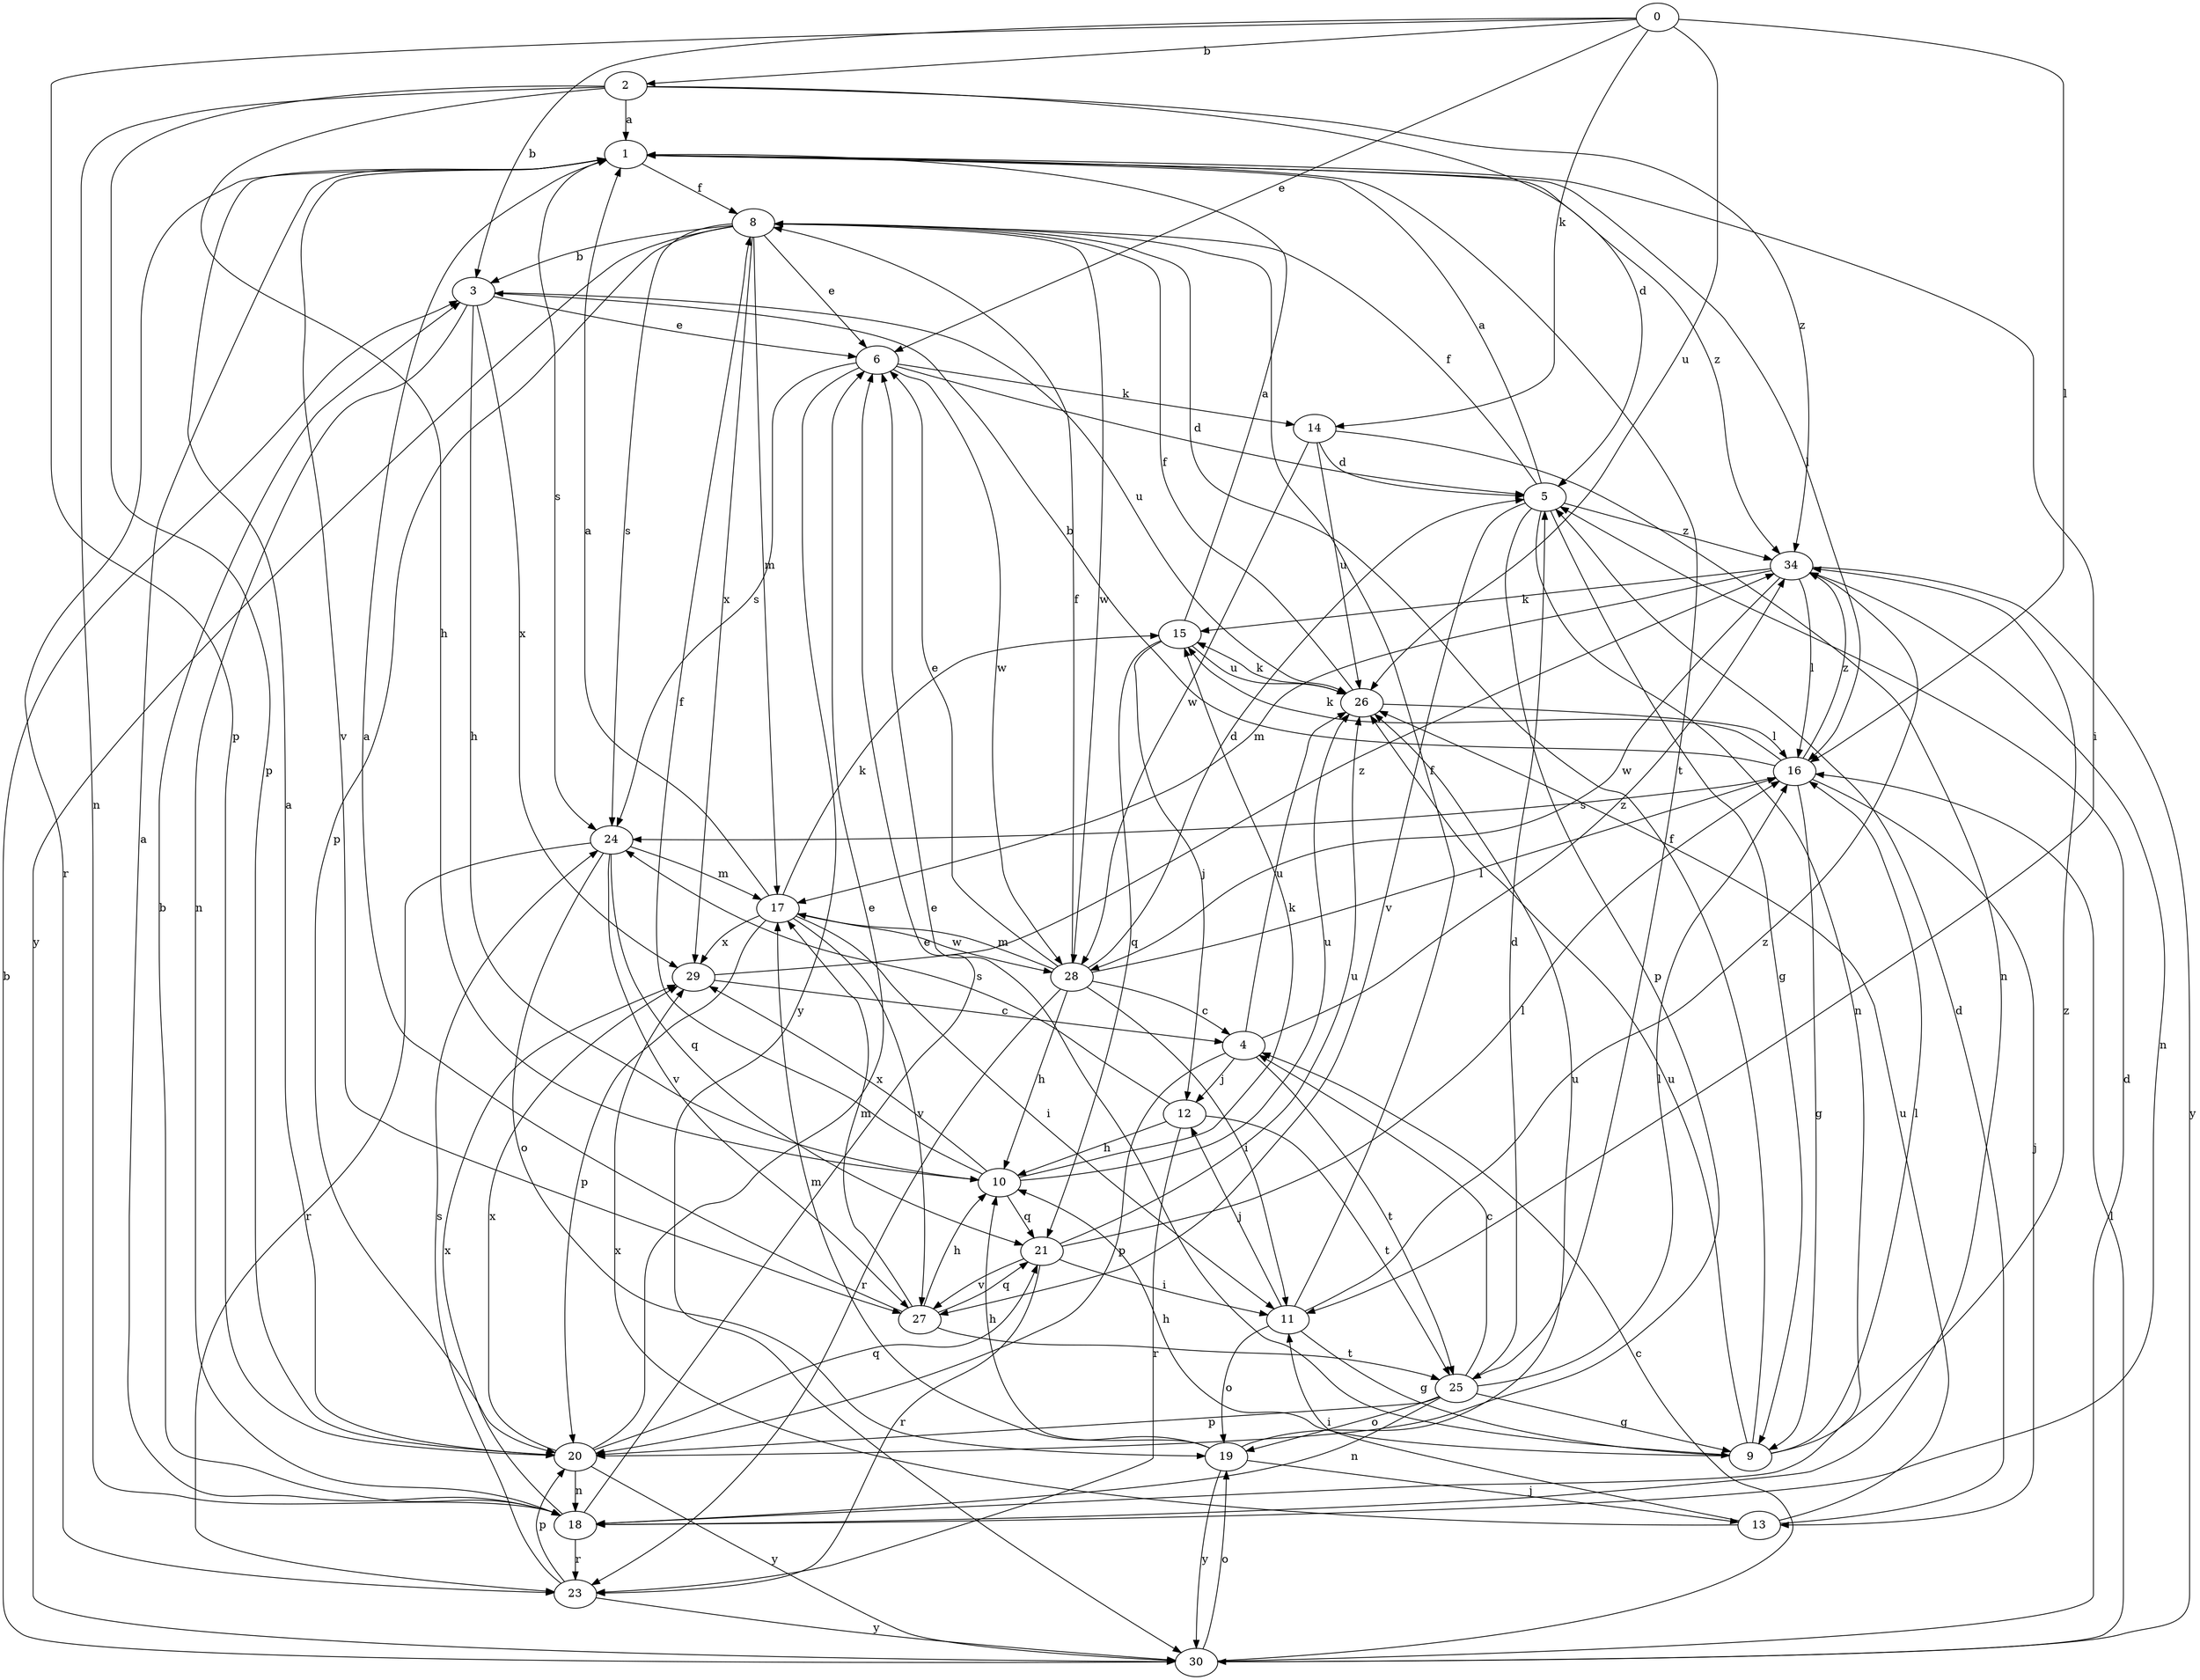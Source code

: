 strict digraph  {
0;
1;
2;
3;
4;
5;
6;
8;
9;
10;
11;
12;
13;
14;
15;
16;
17;
18;
19;
20;
21;
23;
24;
25;
26;
27;
28;
29;
30;
34;
0 -> 2  [label=b];
0 -> 3  [label=b];
0 -> 6  [label=e];
0 -> 14  [label=k];
0 -> 16  [label=l];
0 -> 20  [label=p];
0 -> 26  [label=u];
1 -> 8  [label=f];
1 -> 11  [label=i];
1 -> 16  [label=l];
1 -> 23  [label=r];
1 -> 24  [label=s];
1 -> 25  [label=t];
1 -> 27  [label=v];
1 -> 34  [label=z];
2 -> 1  [label=a];
2 -> 5  [label=d];
2 -> 10  [label=h];
2 -> 18  [label=n];
2 -> 20  [label=p];
2 -> 34  [label=z];
3 -> 6  [label=e];
3 -> 10  [label=h];
3 -> 18  [label=n];
3 -> 26  [label=u];
3 -> 29  [label=x];
4 -> 12  [label=j];
4 -> 20  [label=p];
4 -> 25  [label=t];
4 -> 26  [label=u];
4 -> 34  [label=z];
5 -> 1  [label=a];
5 -> 8  [label=f];
5 -> 9  [label=g];
5 -> 18  [label=n];
5 -> 20  [label=p];
5 -> 27  [label=v];
5 -> 34  [label=z];
6 -> 5  [label=d];
6 -> 14  [label=k];
6 -> 24  [label=s];
6 -> 28  [label=w];
6 -> 30  [label=y];
8 -> 3  [label=b];
8 -> 6  [label=e];
8 -> 17  [label=m];
8 -> 20  [label=p];
8 -> 24  [label=s];
8 -> 28  [label=w];
8 -> 29  [label=x];
8 -> 30  [label=y];
9 -> 6  [label=e];
9 -> 8  [label=f];
9 -> 10  [label=h];
9 -> 16  [label=l];
9 -> 26  [label=u];
9 -> 34  [label=z];
10 -> 8  [label=f];
10 -> 15  [label=k];
10 -> 21  [label=q];
10 -> 26  [label=u];
10 -> 29  [label=x];
11 -> 8  [label=f];
11 -> 9  [label=g];
11 -> 12  [label=j];
11 -> 19  [label=o];
11 -> 34  [label=z];
12 -> 10  [label=h];
12 -> 23  [label=r];
12 -> 24  [label=s];
12 -> 25  [label=t];
13 -> 5  [label=d];
13 -> 11  [label=i];
13 -> 26  [label=u];
13 -> 29  [label=x];
14 -> 5  [label=d];
14 -> 18  [label=n];
14 -> 26  [label=u];
14 -> 28  [label=w];
15 -> 1  [label=a];
15 -> 12  [label=j];
15 -> 21  [label=q];
15 -> 26  [label=u];
16 -> 3  [label=b];
16 -> 9  [label=g];
16 -> 13  [label=j];
16 -> 15  [label=k];
16 -> 24  [label=s];
16 -> 34  [label=z];
17 -> 1  [label=a];
17 -> 11  [label=i];
17 -> 15  [label=k];
17 -> 20  [label=p];
17 -> 27  [label=v];
17 -> 28  [label=w];
17 -> 29  [label=x];
18 -> 1  [label=a];
18 -> 3  [label=b];
18 -> 6  [label=e];
18 -> 23  [label=r];
18 -> 29  [label=x];
19 -> 10  [label=h];
19 -> 13  [label=j];
19 -> 17  [label=m];
19 -> 26  [label=u];
19 -> 30  [label=y];
20 -> 1  [label=a];
20 -> 6  [label=e];
20 -> 18  [label=n];
20 -> 21  [label=q];
20 -> 29  [label=x];
20 -> 30  [label=y];
21 -> 11  [label=i];
21 -> 16  [label=l];
21 -> 23  [label=r];
21 -> 26  [label=u];
21 -> 27  [label=v];
23 -> 20  [label=p];
23 -> 24  [label=s];
23 -> 30  [label=y];
24 -> 17  [label=m];
24 -> 19  [label=o];
24 -> 21  [label=q];
24 -> 23  [label=r];
24 -> 27  [label=v];
25 -> 4  [label=c];
25 -> 5  [label=d];
25 -> 9  [label=g];
25 -> 16  [label=l];
25 -> 18  [label=n];
25 -> 19  [label=o];
25 -> 20  [label=p];
26 -> 8  [label=f];
26 -> 15  [label=k];
26 -> 16  [label=l];
27 -> 1  [label=a];
27 -> 10  [label=h];
27 -> 17  [label=m];
27 -> 21  [label=q];
27 -> 25  [label=t];
28 -> 4  [label=c];
28 -> 5  [label=d];
28 -> 6  [label=e];
28 -> 8  [label=f];
28 -> 10  [label=h];
28 -> 11  [label=i];
28 -> 16  [label=l];
28 -> 17  [label=m];
28 -> 23  [label=r];
29 -> 4  [label=c];
29 -> 34  [label=z];
30 -> 3  [label=b];
30 -> 4  [label=c];
30 -> 5  [label=d];
30 -> 16  [label=l];
30 -> 19  [label=o];
34 -> 15  [label=k];
34 -> 16  [label=l];
34 -> 17  [label=m];
34 -> 18  [label=n];
34 -> 28  [label=w];
34 -> 30  [label=y];
}
